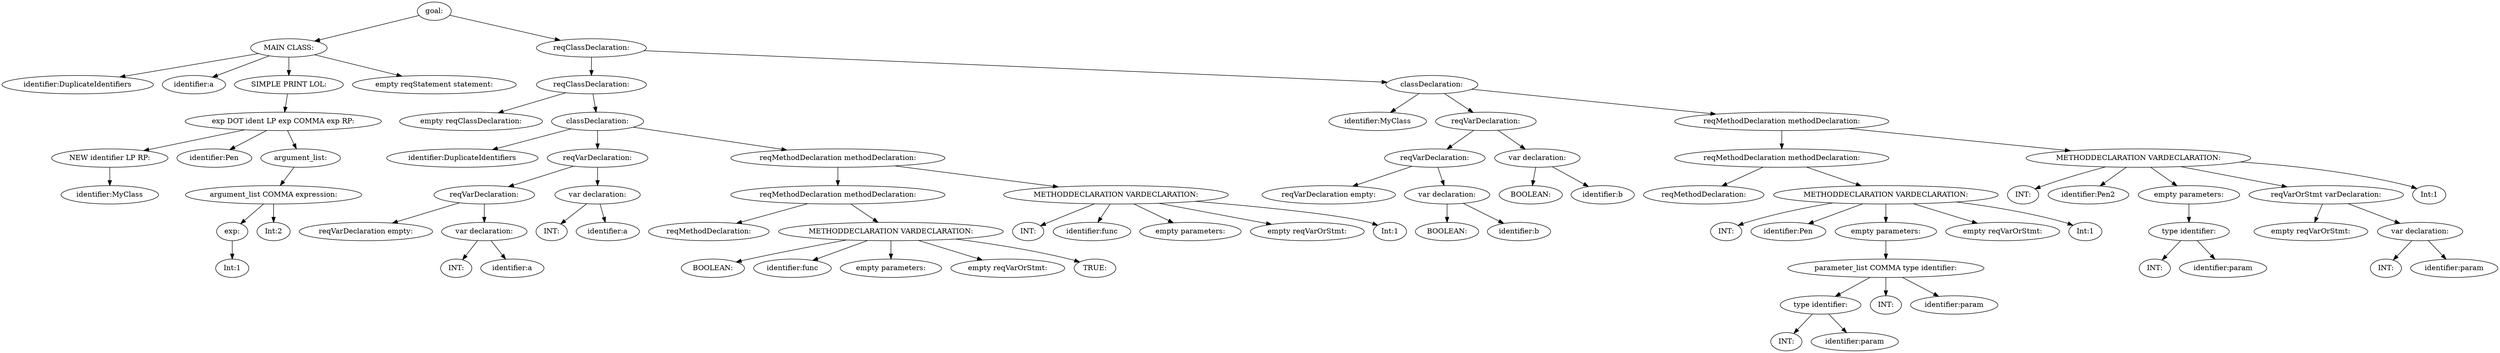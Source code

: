 digraph {
n0 [label="goal:"];
n1 [label="MAIN CLASS:"];
n2 [label="identifier:DuplicateIdentifiers"];
n1 -> n2
n3 [label="identifier:a"];
n1 -> n3
n4 [label="SIMPLE PRINT LOL:"];
n5 [label="exp DOT ident LP exp COMMA exp RP:"];
n6 [label="NEW identifier LP RP:"];
n7 [label="identifier:MyClass"];
n6 -> n7
n5 -> n6
n8 [label="identifier:Pen"];
n5 -> n8
n9 [label="argument_list:"];
n10 [label="argument_list COMMA expression:"];
n11 [label="exp:"];
n12 [label="Int:1"];
n11 -> n12
n10 -> n11
n13 [label="Int:2"];
n10 -> n13
n9 -> n10
n5 -> n9
n4 -> n5
n1 -> n4
n14 [label="empty reqStatement statement:"];
n1 -> n14
n0 -> n1
n15 [label="reqClassDeclaration:"];
n16 [label="reqClassDeclaration:"];
n17 [label="empty reqClassDeclaration:"];
n16 -> n17
n18 [label="classDeclaration:"];
n19 [label="identifier:DuplicateIdentifiers"];
n18 -> n19
n20 [label="reqVarDeclaration:"];
n21 [label="reqVarDeclaration:"];
n22 [label="reqVarDeclaration empty:"];
n21 -> n22
n23 [label="var declaration:"];
n24 [label="INT:"];
n23 -> n24
n25 [label="identifier:a"];
n23 -> n25
n21 -> n23
n20 -> n21
n26 [label="var declaration:"];
n27 [label="INT:"];
n26 -> n27
n28 [label="identifier:a"];
n26 -> n28
n20 -> n26
n18 -> n20
n29 [label="reqMethodDeclaration methodDeclaration:"];
n30 [label="reqMethodDeclaration methodDeclaration:"];
n31 [label="reqMethodDeclaration:"];
n30 -> n31
n32 [label="METHODDECLARATION VARDECLARATION:"];
n33 [label="BOOLEAN:"];
n32 -> n33
n34 [label="identifier:func"];
n32 -> n34
n35 [label="empty parameters:"];
n32 -> n35
n36 [label="empty reqVarOrStmt:"];
n32 -> n36
n37 [label="TRUE:"];
n32 -> n37
n30 -> n32
n29 -> n30
n38 [label="METHODDECLARATION VARDECLARATION:"];
n39 [label="INT:"];
n38 -> n39
n40 [label="identifier:func"];
n38 -> n40
n41 [label="empty parameters:"];
n38 -> n41
n42 [label="empty reqVarOrStmt:"];
n38 -> n42
n43 [label="Int:1"];
n38 -> n43
n29 -> n38
n18 -> n29
n16 -> n18
n15 -> n16
n44 [label="classDeclaration:"];
n45 [label="identifier:MyClass"];
n44 -> n45
n46 [label="reqVarDeclaration:"];
n47 [label="reqVarDeclaration:"];
n48 [label="reqVarDeclaration empty:"];
n47 -> n48
n49 [label="var declaration:"];
n50 [label="BOOLEAN:"];
n49 -> n50
n51 [label="identifier:b"];
n49 -> n51
n47 -> n49
n46 -> n47
n52 [label="var declaration:"];
n53 [label="BOOLEAN:"];
n52 -> n53
n54 [label="identifier:b"];
n52 -> n54
n46 -> n52
n44 -> n46
n55 [label="reqMethodDeclaration methodDeclaration:"];
n56 [label="reqMethodDeclaration methodDeclaration:"];
n57 [label="reqMethodDeclaration:"];
n56 -> n57
n58 [label="METHODDECLARATION VARDECLARATION:"];
n59 [label="INT:"];
n58 -> n59
n60 [label="identifier:Pen"];
n58 -> n60
n61 [label="empty parameters:"];
n62 [label="parameter_list COMMA type identifier:"];
n63 [label="type identifier:"];
n64 [label="INT:"];
n63 -> n64
n65 [label="identifier:param"];
n63 -> n65
n62 -> n63
n66 [label="INT:"];
n62 -> n66
n67 [label="identifier:param"];
n62 -> n67
n61 -> n62
n58 -> n61
n68 [label="empty reqVarOrStmt:"];
n58 -> n68
n69 [label="Int:1"];
n58 -> n69
n56 -> n58
n55 -> n56
n70 [label="METHODDECLARATION VARDECLARATION:"];
n71 [label="INT:"];
n70 -> n71
n72 [label="identifier:Pen2"];
n70 -> n72
n73 [label="empty parameters:"];
n74 [label="type identifier:"];
n75 [label="INT:"];
n74 -> n75
n76 [label="identifier:param"];
n74 -> n76
n73 -> n74
n70 -> n73
n77 [label="reqVarOrStmt varDeclaration:"];
n78 [label="empty reqVarOrStmt:"];
n77 -> n78
n79 [label="var declaration:"];
n80 [label="INT:"];
n79 -> n80
n81 [label="identifier:param"];
n79 -> n81
n77 -> n79
n70 -> n77
n82 [label="Int:1"];
n70 -> n82
n55 -> n70
n44 -> n55
n15 -> n44
n0 -> n15
}
